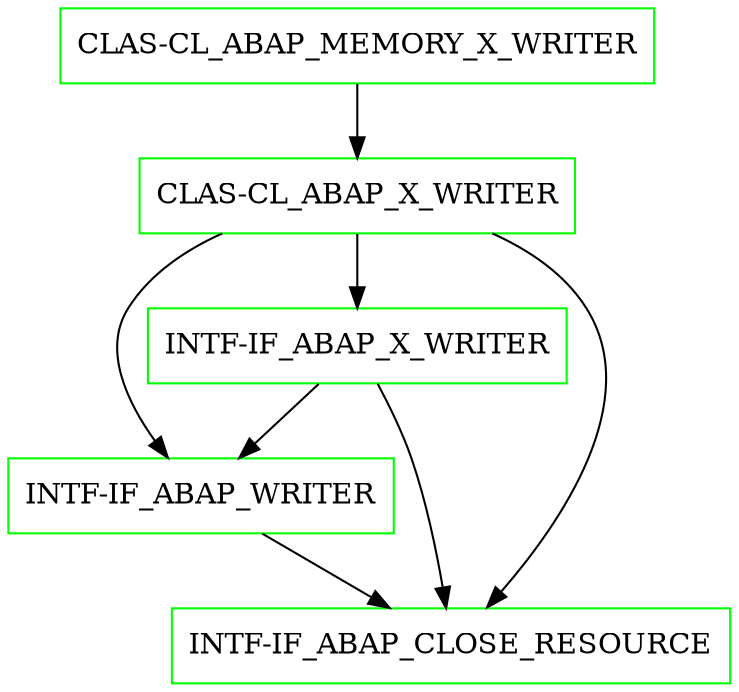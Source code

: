digraph G {
  "CLAS-CL_ABAP_MEMORY_X_WRITER" [shape=box,color=green];
  "CLAS-CL_ABAP_X_WRITER" [shape=box,color=green,URL="./CLAS_CL_ABAP_X_WRITER.html"];
  "INTF-IF_ABAP_X_WRITER" [shape=box,color=green,URL="./INTF_IF_ABAP_X_WRITER.html"];
  "INTF-IF_ABAP_WRITER" [shape=box,color=green,URL="./INTF_IF_ABAP_WRITER.html"];
  "INTF-IF_ABAP_CLOSE_RESOURCE" [shape=box,color=green,URL="./INTF_IF_ABAP_CLOSE_RESOURCE.html"];
  "CLAS-CL_ABAP_MEMORY_X_WRITER" -> "CLAS-CL_ABAP_X_WRITER";
  "CLAS-CL_ABAP_X_WRITER" -> "INTF-IF_ABAP_CLOSE_RESOURCE";
  "CLAS-CL_ABAP_X_WRITER" -> "INTF-IF_ABAP_WRITER";
  "CLAS-CL_ABAP_X_WRITER" -> "INTF-IF_ABAP_X_WRITER";
  "INTF-IF_ABAP_X_WRITER" -> "INTF-IF_ABAP_CLOSE_RESOURCE";
  "INTF-IF_ABAP_X_WRITER" -> "INTF-IF_ABAP_WRITER";
  "INTF-IF_ABAP_WRITER" -> "INTF-IF_ABAP_CLOSE_RESOURCE";
}
